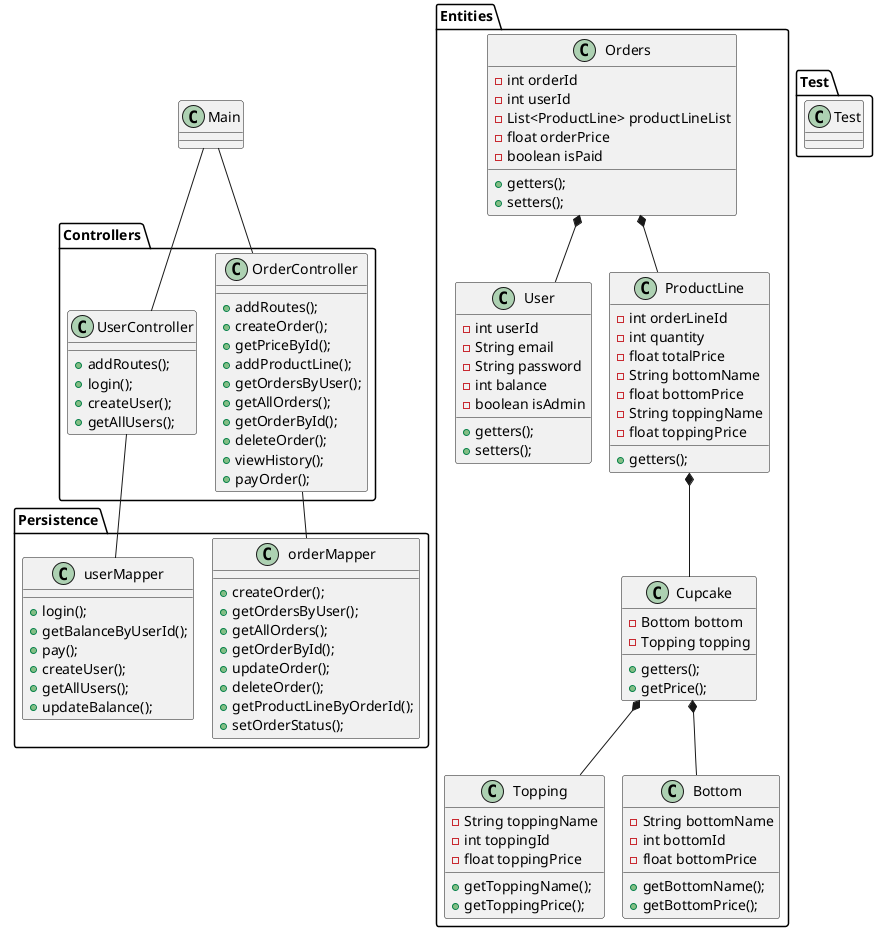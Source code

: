 @startuml
!pragma Layout smetana

    class Main {
    }

package "Entities" {
    class Cupcake {
    - Bottom bottom
    - Topping topping
    + getters();
    + getPrice();
    }

    class Topping {
    - String toppingName
    - int toppingId
    - float toppingPrice
    + getToppingName();
    + getToppingPrice();
    }

    class Bottom {
    - String bottomName
    - int bottomId
    - float bottomPrice
    + getBottomName();
    + getBottomPrice();
    }

    class User {
    - int userId
    - String email
    - String password
    - int balance
    - boolean isAdmin
    + getters();
    + setters();
    }
    class ProductLine {
    - int orderLineId
    - int quantity
    - float totalPrice
    - String bottomName
    - float bottomPrice
    - String toppingName
    - float toppingPrice
    + getters();
    }

    class Orders {
    - int orderId
    - int userId
    - List<ProductLine> productLineList
    - float orderPrice
    - boolean isPaid
    + getters();
    + setters();
    }
}
Cupcake *-- Topping
Cupcake *-- Bottom

package "Persistence" {
    class orderMapper {
    + createOrder();
    + getOrdersByUser();
    + getAllOrders();
    + getOrderById();
    + updateOrder();
    + deleteOrder();
    + getProductLineByOrderId();
    + setOrderStatus();
    }
class userMapper {
    + login();
    + getBalanceByUserId();
    + pay();
    + createUser();
    + getAllUsers();
    + updateBalance();
    }
}
Orders *-- ProductLine
Orders *-- User
ProductLine *-- Cupcake

package "Controllers" {
    class UserController {
    + addRoutes();
    + login();
    + createUser();
    + getAllUsers();
    }

    class OrderController {
    + addRoutes();
    + createOrder();
    + getPriceById();
    + addProductLine();
    + getOrdersByUser();
    + getAllOrders();
    + getOrderById();
    + deleteOrder();
    + viewHistory();
    + payOrder();
    }
}
package "Test" {
    class Test {
    }
}
Main -- UserController
Main -- OrderController
UserController -- userMapper
OrderController -- orderMapper

@enduml
implements ..|>
extends <|-- (is-a)
composition *-- (must-have)
Aggregation o-- (can-have)
Associering <--
